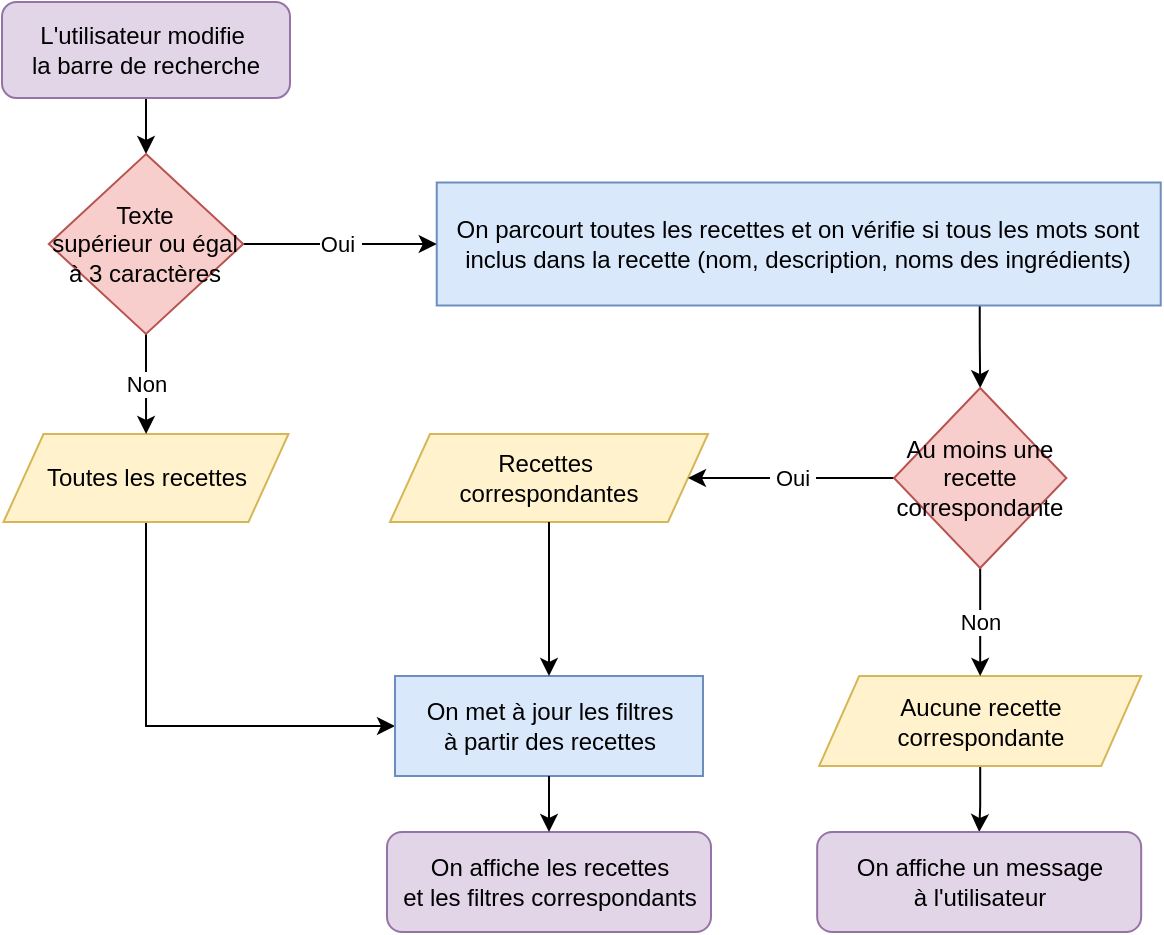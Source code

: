 <mxfile version="15.5.9" type="github">
  <diagram id="p0ud0MAioigI1QmwYaOK" name="Page-1">
    <mxGraphModel dx="1662" dy="772" grid="0" gridSize="10" guides="1" tooltips="1" connect="1" arrows="1" fold="1" page="1" pageScale="1" pageWidth="827" pageHeight="1169" math="0" shadow="0">
      <root>
        <mxCell id="0" />
        <mxCell id="1" parent="0" />
        <mxCell id="MdONCUCv_m_tQpakBiH2-1" value="" style="edgeStyle=orthogonalEdgeStyle;rounded=0;orthogonalLoop=1;jettySize=auto;html=1;" parent="1" source="00zOwYUux_PG11NLb3bL-1" target="00zOwYUux_PG11NLb3bL-50" edge="1">
          <mxGeometry relative="1" as="geometry" />
        </mxCell>
        <mxCell id="00zOwYUux_PG11NLb3bL-1" value="&lt;span&gt;L&#39;utilisateur modifie&amp;nbsp;&lt;br&gt;la barre de recherche&lt;br&gt;&lt;/span&gt;" style="rounded=1;whiteSpace=wrap;html=1;fillColor=#e1d5e7;strokeColor=#9673a6;" parent="1" vertex="1">
          <mxGeometry x="78" y="102" width="144" height="48" as="geometry" />
        </mxCell>
        <mxCell id="MdONCUCv_m_tQpakBiH2-8" style="edgeStyle=orthogonalEdgeStyle;rounded=0;orthogonalLoop=1;jettySize=auto;html=1;exitX=0.5;exitY=1;exitDx=0;exitDy=0;entryX=0;entryY=0.5;entryDx=0;entryDy=0;" parent="1" source="00zOwYUux_PG11NLb3bL-16" target="00zOwYUux_PG11NLb3bL-36" edge="1">
          <mxGeometry relative="1" as="geometry" />
        </mxCell>
        <mxCell id="00zOwYUux_PG11NLb3bL-16" value="&lt;span&gt;Toutes les recettes&lt;/span&gt;" style="shape=parallelogram;perimeter=parallelogramPerimeter;whiteSpace=wrap;html=1;fixedSize=1;fillColor=#fff2cc;strokeColor=#d6b656;" parent="1" vertex="1">
          <mxGeometry x="78.75" y="318" width="142.5" height="44" as="geometry" />
        </mxCell>
        <mxCell id="MdONCUCv_m_tQpakBiH2-5" value="" style="edgeStyle=orthogonalEdgeStyle;rounded=0;orthogonalLoop=1;jettySize=auto;html=1;exitX=0.75;exitY=1;exitDx=0;exitDy=0;" parent="1" source="00zOwYUux_PG11NLb3bL-22" target="MdONCUCv_m_tQpakBiH2-4" edge="1">
          <mxGeometry relative="1" as="geometry" />
        </mxCell>
        <mxCell id="00zOwYUux_PG11NLb3bL-22" value="&lt;span&gt;On parcourt toutes les recettes et on vérifie si tous les mots sont inclus dans la recette (nom, description, noms des ingrédients)&lt;/span&gt;" style="rounded=0;whiteSpace=wrap;html=1;fillColor=#dae8fc;strokeColor=#6c8ebf;" parent="1" vertex="1">
          <mxGeometry x="295.37" y="192.25" width="362" height="61.5" as="geometry" />
        </mxCell>
        <mxCell id="00zOwYUux_PG11NLb3bL-24" value="&lt;span&gt;Recettes&amp;nbsp;&lt;br&gt;correspondantes&lt;br&gt;&lt;/span&gt;" style="shape=parallelogram;perimeter=parallelogramPerimeter;whiteSpace=wrap;html=1;fixedSize=1;fillColor=#fff2cc;strokeColor=#d6b656;" parent="1" vertex="1">
          <mxGeometry x="272" y="318" width="159" height="44" as="geometry" />
        </mxCell>
        <mxCell id="00zOwYUux_PG11NLb3bL-36" value="&lt;span&gt;On met à jour les filtres&lt;br&gt;à partir des recettes&lt;br&gt;&lt;/span&gt;" style="rounded=0;whiteSpace=wrap;html=1;fillColor=#dae8fc;strokeColor=#6c8ebf;" parent="1" vertex="1">
          <mxGeometry x="274.5" y="439" width="154" height="50" as="geometry" />
        </mxCell>
        <mxCell id="00zOwYUux_PG11NLb3bL-37" value="" style="endArrow=classic;html=1;entryX=0.5;entryY=0;entryDx=0;entryDy=0;" parent="1" source="00zOwYUux_PG11NLb3bL-24" target="00zOwYUux_PG11NLb3bL-36" edge="1">
          <mxGeometry width="50" height="50" relative="1" as="geometry">
            <mxPoint x="365" y="400" as="sourcePoint" />
            <mxPoint x="428" y="816" as="targetPoint" />
          </mxGeometry>
        </mxCell>
        <mxCell id="00zOwYUux_PG11NLb3bL-39" value="&lt;span&gt;On affiche les recettes&lt;br&gt;et les filtres correspondants&lt;br&gt;&lt;/span&gt;" style="rounded=1;whiteSpace=wrap;html=1;fillColor=#e1d5e7;strokeColor=#9673a6;" parent="1" vertex="1">
          <mxGeometry x="270.5" y="517" width="162" height="50" as="geometry" />
        </mxCell>
        <mxCell id="00zOwYUux_PG11NLb3bL-40" value="" style="endArrow=classic;html=1;exitX=0.5;exitY=1;exitDx=0;exitDy=0;entryX=0.5;entryY=0;entryDx=0;entryDy=0;" parent="1" source="00zOwYUux_PG11NLb3bL-36" target="00zOwYUux_PG11NLb3bL-39" edge="1">
          <mxGeometry width="50" height="50" relative="1" as="geometry">
            <mxPoint x="432" y="800" as="sourcePoint" />
            <mxPoint x="421" y="814" as="targetPoint" />
            <Array as="points" />
          </mxGeometry>
        </mxCell>
        <mxCell id="MdONCUCv_m_tQpakBiH2-2" value="Non" style="edgeStyle=orthogonalEdgeStyle;rounded=0;orthogonalLoop=1;jettySize=auto;html=1;" parent="1" source="00zOwYUux_PG11NLb3bL-50" target="00zOwYUux_PG11NLb3bL-16" edge="1">
          <mxGeometry relative="1" as="geometry" />
        </mxCell>
        <mxCell id="MdONCUCv_m_tQpakBiH2-3" value="Oui&amp;nbsp;" style="edgeStyle=orthogonalEdgeStyle;rounded=0;orthogonalLoop=1;jettySize=auto;html=1;" parent="1" source="00zOwYUux_PG11NLb3bL-50" target="00zOwYUux_PG11NLb3bL-22" edge="1">
          <mxGeometry relative="1" as="geometry" />
        </mxCell>
        <mxCell id="00zOwYUux_PG11NLb3bL-50" value="&lt;span&gt;Texte&lt;/span&gt;&lt;br&gt;&lt;span&gt;supérieur ou égal &lt;br&gt;à 3 caractères&lt;/span&gt;" style="rhombus;whiteSpace=wrap;html=1;fillColor=#f8cecc;strokeColor=#b85450;" parent="1" vertex="1">
          <mxGeometry x="101.41" y="178" width="97.18" height="90" as="geometry" />
        </mxCell>
        <mxCell id="MdONCUCv_m_tQpakBiH2-10" value="" style="edgeStyle=orthogonalEdgeStyle;rounded=0;orthogonalLoop=1;jettySize=auto;html=1;" parent="1" source="00zOwYUux_PG11NLb3bL-57" target="MdONCUCv_m_tQpakBiH2-9" edge="1">
          <mxGeometry relative="1" as="geometry" />
        </mxCell>
        <mxCell id="00zOwYUux_PG11NLb3bL-57" value="&lt;span&gt;Aucune recette correspondante&lt;/span&gt;" style="shape=parallelogram;perimeter=parallelogramPerimeter;whiteSpace=wrap;html=1;fixedSize=1;fillColor=#fff2cc;strokeColor=#d6b656;" parent="1" vertex="1">
          <mxGeometry x="486.59" y="439" width="161" height="45" as="geometry" />
        </mxCell>
        <mxCell id="MdONCUCv_m_tQpakBiH2-6" value="Non" style="edgeStyle=orthogonalEdgeStyle;rounded=0;orthogonalLoop=1;jettySize=auto;html=1;" parent="1" source="MdONCUCv_m_tQpakBiH2-4" target="00zOwYUux_PG11NLb3bL-57" edge="1">
          <mxGeometry relative="1" as="geometry" />
        </mxCell>
        <mxCell id="MdONCUCv_m_tQpakBiH2-7" value="&amp;nbsp;Oui&amp;nbsp;" style="edgeStyle=orthogonalEdgeStyle;rounded=0;orthogonalLoop=1;jettySize=auto;html=1;" parent="1" source="MdONCUCv_m_tQpakBiH2-4" target="00zOwYUux_PG11NLb3bL-24" edge="1">
          <mxGeometry relative="1" as="geometry" />
        </mxCell>
        <mxCell id="MdONCUCv_m_tQpakBiH2-4" value="Au moins une recette correspondante" style="rhombus;whiteSpace=wrap;html=1;fillColor=#f8cecc;strokeColor=#b85450;" parent="1" vertex="1">
          <mxGeometry x="524" y="295" width="86.18" height="90" as="geometry" />
        </mxCell>
        <mxCell id="MdONCUCv_m_tQpakBiH2-9" value="&lt;span&gt;On affiche un message &lt;br&gt;à l&#39;utilisateur&lt;br&gt;&lt;/span&gt;" style="rounded=1;whiteSpace=wrap;html=1;fillColor=#e1d5e7;strokeColor=#9673a6;" parent="1" vertex="1">
          <mxGeometry x="485.59" y="517" width="162" height="50" as="geometry" />
        </mxCell>
      </root>
    </mxGraphModel>
  </diagram>
</mxfile>
